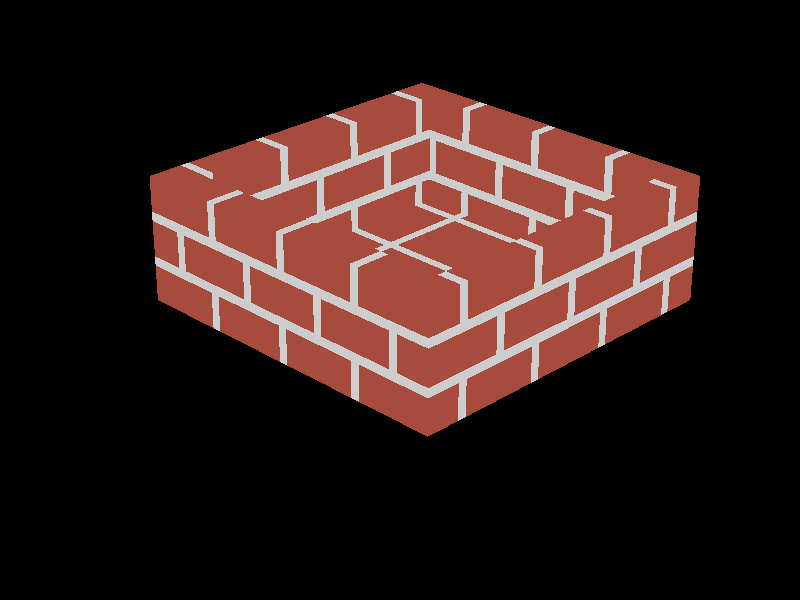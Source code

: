 // Persistence Of Vision raytracer version 3.0 sample file.
// Brick pattern example

#version 3.0
global_settings { assumed_gamma 2.2 }

#include "colors.inc"

camera {
  location <0, 50, -100>
  direction <0, 0, 3>
  look_at <0, 0 , 0>
}

light_source { <500, 1000, -2000> color White*.9 }
light_source { <-500, 1000, 2000> color White*.6}


#declare Mortar_Thickness=5/8
#declare Fudge= Mortar_Thickness+0.05
#declare Entire_Size = <6,3,6>

#declare Thing=
difference{
 box {0, Entire_Size*<4,3,4>-Fudge}
 box {Entire_Size/2-Fudge, Entire_Size*<3.5,4,3.5>+Fudge}
    pigment{
       brick White*.8, rgb<0.65, 0.3, 0.25>
       brick_size Entire_Size
       mortar Mortar_Thickness
    }
}

object{Thing rotate 45*y  translate -15*x}
